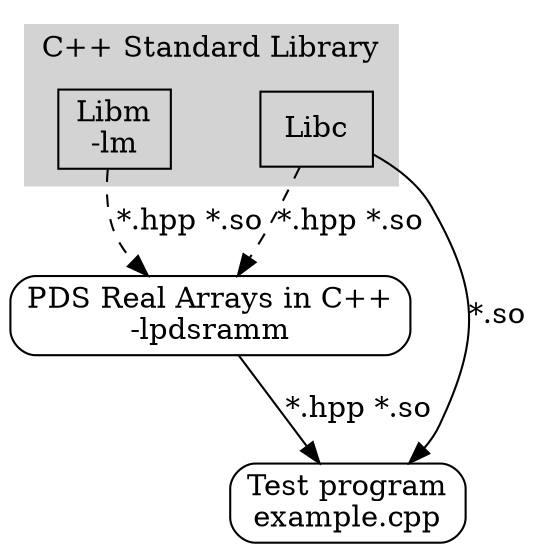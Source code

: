digraph G {

	node [ shape = "Mrecord"  ];

	subgraph cluster_0{

		node [ shape = "box"  ];

		style = filled;
		color = lightgrey;
		label = "C++ Standard Library";
	
		LIBM		[ label ="Libm\n-lm"];
		LIBC		[ label ="Libc"];
	}

	PDSRA		[ label ="PDS Real Arrays in C++\n-lpdsramm"];
	TESTC   	[ label ="Test program\nexample.cpp"];

	LIBM		-> PDSRA  [label = "*.hpp *.so", style=dashed];
	LIBC		-> PDSRA  [label = "*.hpp *.so", style=dashed];

	LIBC		-> TESTC  [label = "*.so"];
	PDSRA	    -> TESTC  [label = "*.hpp *.so"];
}
